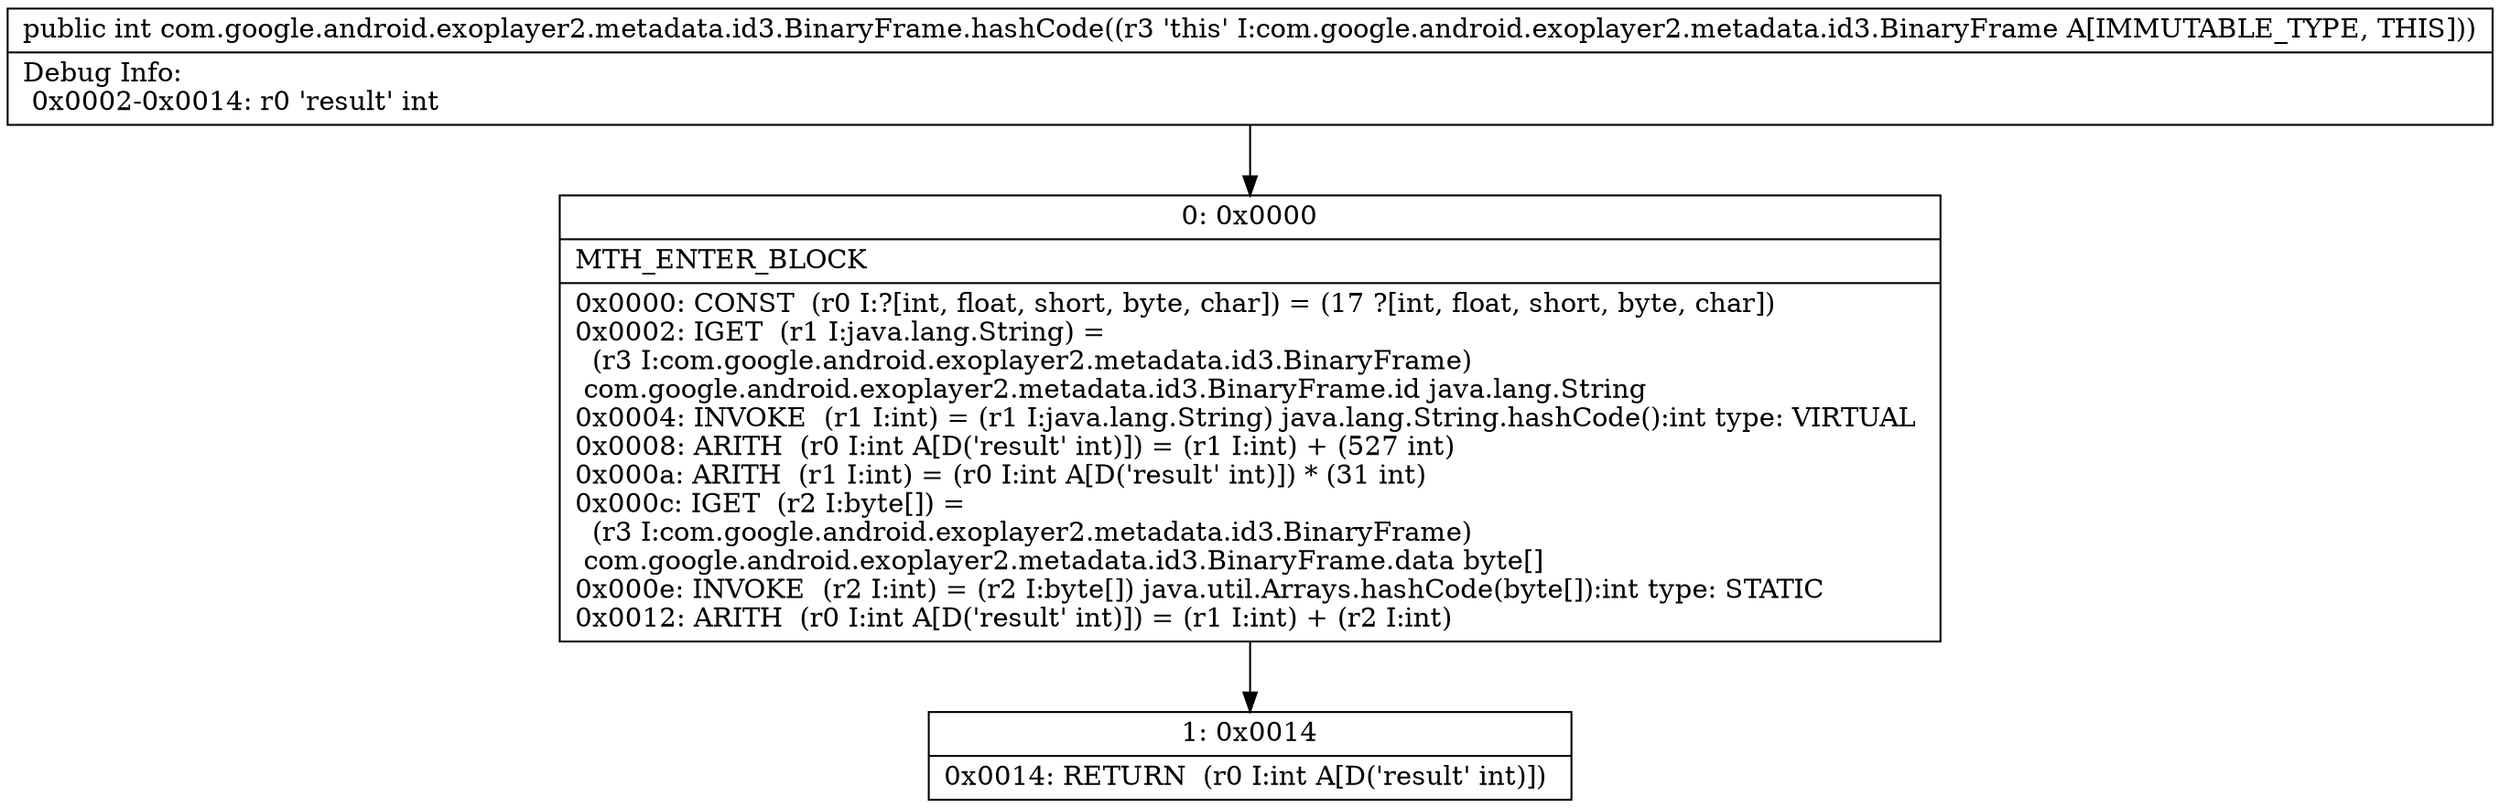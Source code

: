digraph "CFG forcom.google.android.exoplayer2.metadata.id3.BinaryFrame.hashCode()I" {
Node_0 [shape=record,label="{0\:\ 0x0000|MTH_ENTER_BLOCK\l|0x0000: CONST  (r0 I:?[int, float, short, byte, char]) = (17 ?[int, float, short, byte, char]) \l0x0002: IGET  (r1 I:java.lang.String) = \l  (r3 I:com.google.android.exoplayer2.metadata.id3.BinaryFrame)\l com.google.android.exoplayer2.metadata.id3.BinaryFrame.id java.lang.String \l0x0004: INVOKE  (r1 I:int) = (r1 I:java.lang.String) java.lang.String.hashCode():int type: VIRTUAL \l0x0008: ARITH  (r0 I:int A[D('result' int)]) = (r1 I:int) + (527 int) \l0x000a: ARITH  (r1 I:int) = (r0 I:int A[D('result' int)]) * (31 int) \l0x000c: IGET  (r2 I:byte[]) = \l  (r3 I:com.google.android.exoplayer2.metadata.id3.BinaryFrame)\l com.google.android.exoplayer2.metadata.id3.BinaryFrame.data byte[] \l0x000e: INVOKE  (r2 I:int) = (r2 I:byte[]) java.util.Arrays.hashCode(byte[]):int type: STATIC \l0x0012: ARITH  (r0 I:int A[D('result' int)]) = (r1 I:int) + (r2 I:int) \l}"];
Node_1 [shape=record,label="{1\:\ 0x0014|0x0014: RETURN  (r0 I:int A[D('result' int)]) \l}"];
MethodNode[shape=record,label="{public int com.google.android.exoplayer2.metadata.id3.BinaryFrame.hashCode((r3 'this' I:com.google.android.exoplayer2.metadata.id3.BinaryFrame A[IMMUTABLE_TYPE, THIS]))  | Debug Info:\l  0x0002\-0x0014: r0 'result' int\l}"];
MethodNode -> Node_0;
Node_0 -> Node_1;
}

